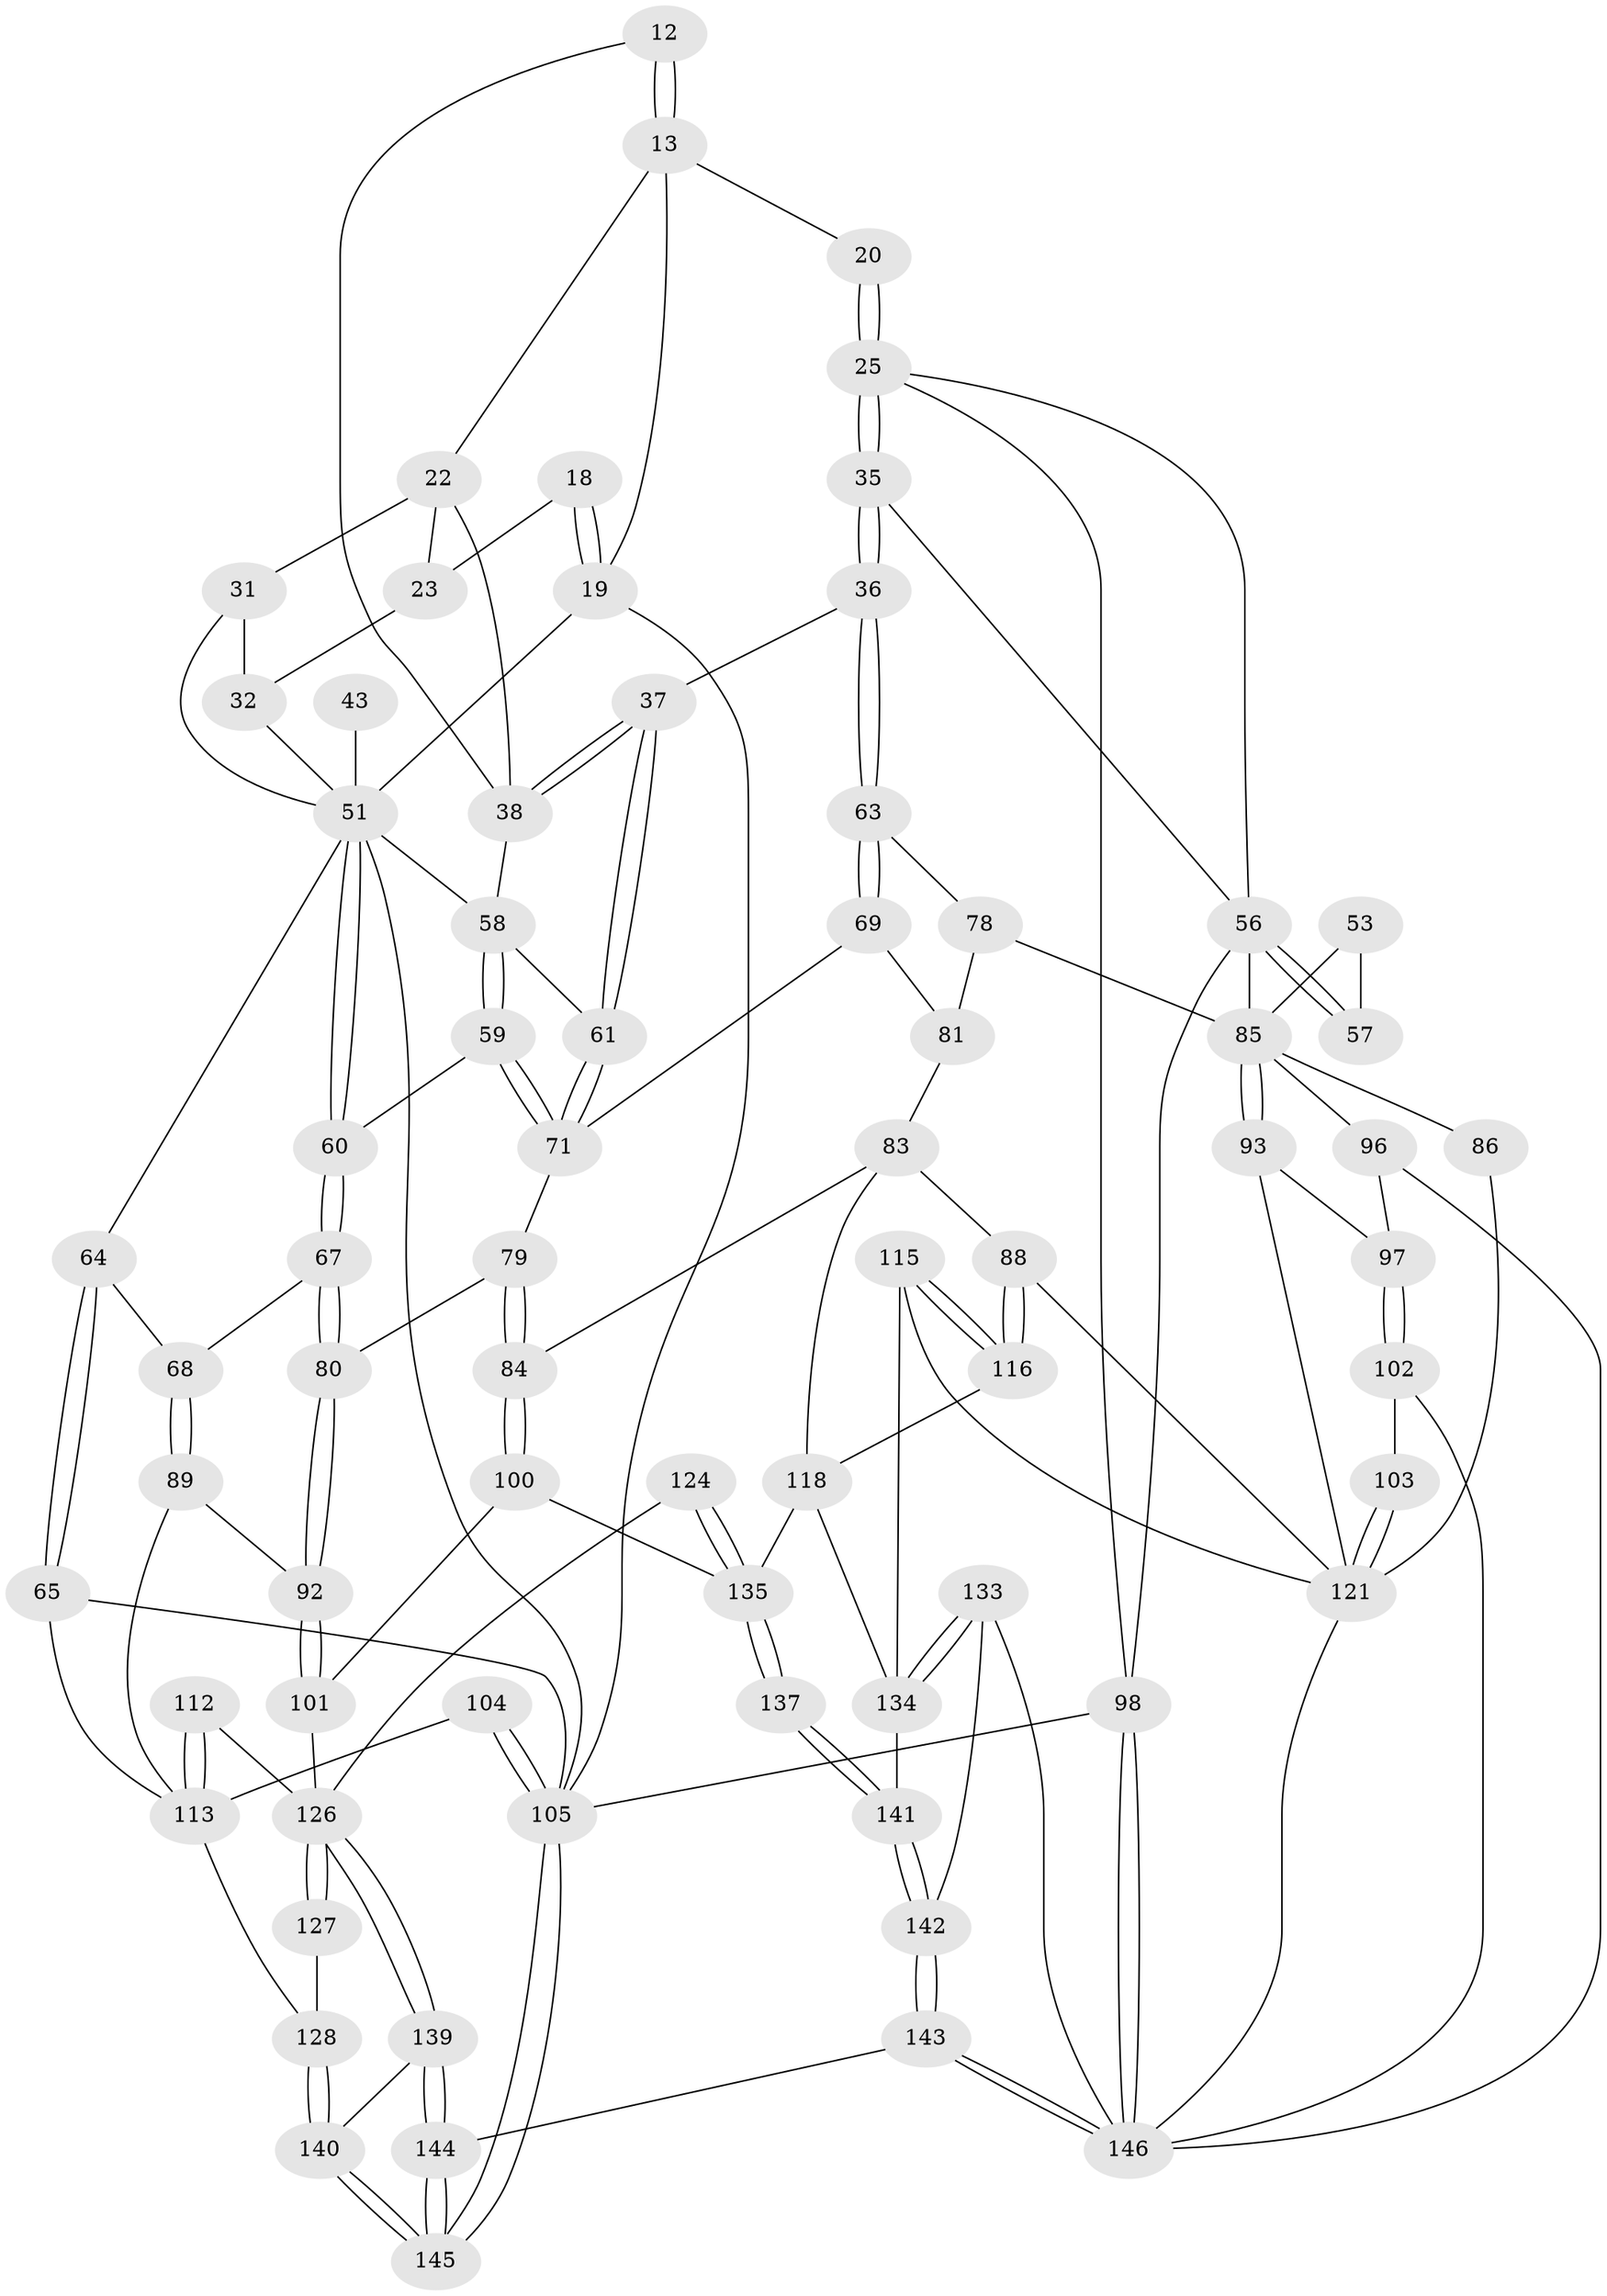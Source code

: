 // original degree distribution, {3: 0.0136986301369863, 6: 0.2054794520547945, 5: 0.5616438356164384, 4: 0.2191780821917808}
// Generated by graph-tools (version 1.1) at 2025/05/03/04/25 22:05:47]
// undirected, 73 vertices, 164 edges
graph export_dot {
graph [start="1"]
  node [color=gray90,style=filled];
  12 [pos="+0.45588632120509054+0.05960448268194625"];
  13 [pos="+0.4202186431629401+0",super="+7+11"];
  18 [pos="+0.13522036097706475+0.09453620479960868",super="+17"];
  19 [pos="+0.014272755397420168+0.05909490841718588",super="+5"];
  20 [pos="+0.6208084993950017+0.12051565528676722",super="+9"];
  22 [pos="+0.42877298145626014+0.13500179209707314",super="+14"];
  23 [pos="+0.16426458982121228+0.10578210287901185",super="+16+15"];
  25 [pos="+0.6336121590532909+0.15735895003988012",super="+24"];
  31 [pos="+0.2925595000158473+0.15550626000510379",super="+30"];
  32 [pos="+0.18551192427125926+0.17319628813583599",super="+29+28"];
  35 [pos="+0.6064963200895042+0.2612527905333092"];
  36 [pos="+0.5909368282804341+0.2739916799942151"];
  37 [pos="+0.532029573614847+0.26962902373608433"];
  38 [pos="+0.5021392822879729+0.24078378024961075",super="+21"];
  43 [pos="+0.19246419544604343+0.2685466969733985",super="+42"];
  51 [pos="+0.2587155027713023+0.38861035253357107",super="+44+45+46+48+34+49"];
  53 [pos="+0.8089988622315611+0.37964730067728686"];
  56 [pos="+1+0.39476699158889034",super="+26+27+40"];
  57 [pos="+0.8758649663197565+0.3769211890540025",super="+52"];
  58 [pos="+0.4056488003697841+0.3471376672701815",super="+47"];
  59 [pos="+0.3616187533614279+0.3928871372758913"];
  60 [pos="+0.2600620241289295+0.3936657507317641"];
  61 [pos="+0.49671452240389175+0.32319009297664203"];
  63 [pos="+0.6361703286261986+0.3695352684666504"];
  64 [pos="+0.10363107732837382+0.41879073712843135"];
  65 [pos="+0+0.437028935422786"];
  67 [pos="+0.25925389584088593+0.3972193101608687"];
  68 [pos="+0.1983074690478847+0.5062536627438435"];
  69 [pos="+0.5349377863308978+0.47240361704382094"];
  71 [pos="+0.4691156453772434+0.469549082184559",super="+70"];
  78 [pos="+0.6469826951853592+0.5404381294856295",super="+75"];
  79 [pos="+0.4464973769872761+0.5437647827564557"];
  80 [pos="+0.4200050985997351+0.5421753738985648"];
  81 [pos="+0.6343125014745902+0.5431620081158858",super="+76"];
  83 [pos="+0.535309523648253+0.6171104407178191",super="+82"];
  84 [pos="+0.44744197023746934+0.5458018864489093"];
  85 [pos="+0.81432571307828+0.553408296298273",super="+77+55"];
  86 [pos="+0.6911728742929393+0.5718614786206928"];
  88 [pos="+0.671122069582017+0.6606282942617858"];
  89 [pos="+0.19047370067031247+0.5437296801660546"];
  92 [pos="+0.2625083728386444+0.5878143992927011"];
  93 [pos="+0.8287688629647008+0.5853527472646681"];
  96 [pos="+1+0.5323944231888854"];
  97 [pos="+0.9279393274422967+0.5847301004000497"];
  98 [pos="+1+1",super="+2"];
  100 [pos="+0.38587982614261523+0.7060574706848816"];
  101 [pos="+0.2960007828255788+0.6777000906460928"];
  102 [pos="+0.8839030133187106+0.7260303282523564"];
  103 [pos="+0.8706944351956671+0.7235323685701556"];
  104 [pos="+0+0.7907365245648886"];
  105 [pos="+0+1",super="+3+66"];
  112 [pos="+0.03494977288817892+0.7501967304849042",super="+111"];
  113 [pos="+0+0.7894128639755654",super="+107"];
  115 [pos="+0.6615649805133169+0.75465021004355"];
  116 [pos="+0.6515320753361665+0.7347503583184599"];
  118 [pos="+0.4970105951052565+0.7367589694366783",super="+117"];
  121 [pos="+0.7700295955017217+0.7964844289421842",super="+114+94"];
  124 [pos="+0.2479875900850198+0.8341920344220697"];
  126 [pos="+0.21942433759458713+0.8637012538499483",super="+125+109+122"];
  127 [pos="+0.09960309722692587+0.780762131202541"];
  128 [pos="+0.07494701834054156+0.8489285982914376"];
  133 [pos="+0.6922354267152557+0.9590560700942024"];
  134 [pos="+0.6493273285395447+0.9130100350342318",super="+129+130"];
  135 [pos="+0.4309157046457994+0.8889177137976195",super="+119+120"];
  137 [pos="+0.43548274721767827+0.8984829854425491"];
  139 [pos="+0.21075719645051952+0.8845258578369111"];
  140 [pos="+0.1254431142404648+0.9040189391376123"];
  141 [pos="+0.44372739935420136+0.9665616003618103",super="+138+136"];
  142 [pos="+0.443543287886257+0.9677068014302008"];
  143 [pos="+0.3717242883679271+1"];
  144 [pos="+0.362237945528217+1"];
  145 [pos="+0+1"];
  146 [pos="+0.9503884933683416+1",super="+132+99"];
  12 -- 13 [weight=2];
  12 -- 13;
  12 -- 38;
  13 -- 19;
  13 -- 20 [weight=2];
  13 -- 22;
  18 -- 19 [weight=2];
  18 -- 19;
  18 -- 23 [weight=2];
  19 -- 105;
  19 -- 51;
  20 -- 25 [weight=2];
  20 -- 25;
  22 -- 31;
  22 -- 23;
  22 -- 38;
  23 -- 32 [weight=2];
  25 -- 35;
  25 -- 35;
  25 -- 56;
  25 -- 98;
  31 -- 32 [weight=2];
  31 -- 51;
  32 -- 51;
  35 -- 36;
  35 -- 36;
  35 -- 56;
  36 -- 37;
  36 -- 63;
  36 -- 63;
  37 -- 38;
  37 -- 38;
  37 -- 61;
  37 -- 61;
  38 -- 58;
  43 -- 51 [weight=4];
  51 -- 60;
  51 -- 60;
  51 -- 64;
  51 -- 105;
  51 -- 58;
  53 -- 57 [weight=2];
  53 -- 85;
  56 -- 57 [weight=2];
  56 -- 57;
  56 -- 98;
  56 -- 85 [weight=2];
  58 -- 59;
  58 -- 59;
  58 -- 61;
  59 -- 60;
  59 -- 71;
  59 -- 71;
  60 -- 67;
  60 -- 67;
  61 -- 71;
  61 -- 71;
  63 -- 69;
  63 -- 69;
  63 -- 78;
  64 -- 65;
  64 -- 65;
  64 -- 68;
  65 -- 105;
  65 -- 113;
  67 -- 68;
  67 -- 80;
  67 -- 80;
  68 -- 89;
  68 -- 89;
  69 -- 71;
  69 -- 81;
  71 -- 79;
  78 -- 81 [weight=2];
  78 -- 85 [weight=2];
  79 -- 80;
  79 -- 84;
  79 -- 84;
  80 -- 92;
  80 -- 92;
  81 -- 83;
  83 -- 84;
  83 -- 88;
  83 -- 118;
  84 -- 100;
  84 -- 100;
  85 -- 86 [weight=2];
  85 -- 93;
  85 -- 93;
  85 -- 96;
  86 -- 121;
  88 -- 116;
  88 -- 116;
  88 -- 121;
  89 -- 92;
  89 -- 113;
  92 -- 101;
  92 -- 101;
  93 -- 97;
  93 -- 121;
  96 -- 97;
  96 -- 146;
  97 -- 102;
  97 -- 102;
  98 -- 146 [weight=2];
  98 -- 146;
  98 -- 105 [weight=2];
  100 -- 101;
  100 -- 135;
  101 -- 126;
  102 -- 103;
  102 -- 146;
  103 -- 121 [weight=2];
  103 -- 121;
  104 -- 105 [weight=2];
  104 -- 105;
  104 -- 113;
  105 -- 145;
  105 -- 145;
  112 -- 113 [weight=3];
  112 -- 113;
  112 -- 126 [weight=2];
  113 -- 128;
  115 -- 116;
  115 -- 116;
  115 -- 121;
  115 -- 134;
  116 -- 118;
  118 -- 135;
  118 -- 134;
  121 -- 146;
  124 -- 135 [weight=2];
  124 -- 135;
  124 -- 126;
  126 -- 127 [weight=2];
  126 -- 127;
  126 -- 139;
  126 -- 139;
  127 -- 128;
  128 -- 140;
  128 -- 140;
  133 -- 134;
  133 -- 134;
  133 -- 142;
  133 -- 146;
  134 -- 141 [weight=2];
  135 -- 137;
  135 -- 137;
  137 -- 141 [weight=2];
  137 -- 141;
  139 -- 140;
  139 -- 144;
  139 -- 144;
  140 -- 145;
  140 -- 145;
  141 -- 142;
  141 -- 142;
  142 -- 143;
  142 -- 143;
  143 -- 144;
  143 -- 146;
  143 -- 146;
  144 -- 145;
  144 -- 145;
}
